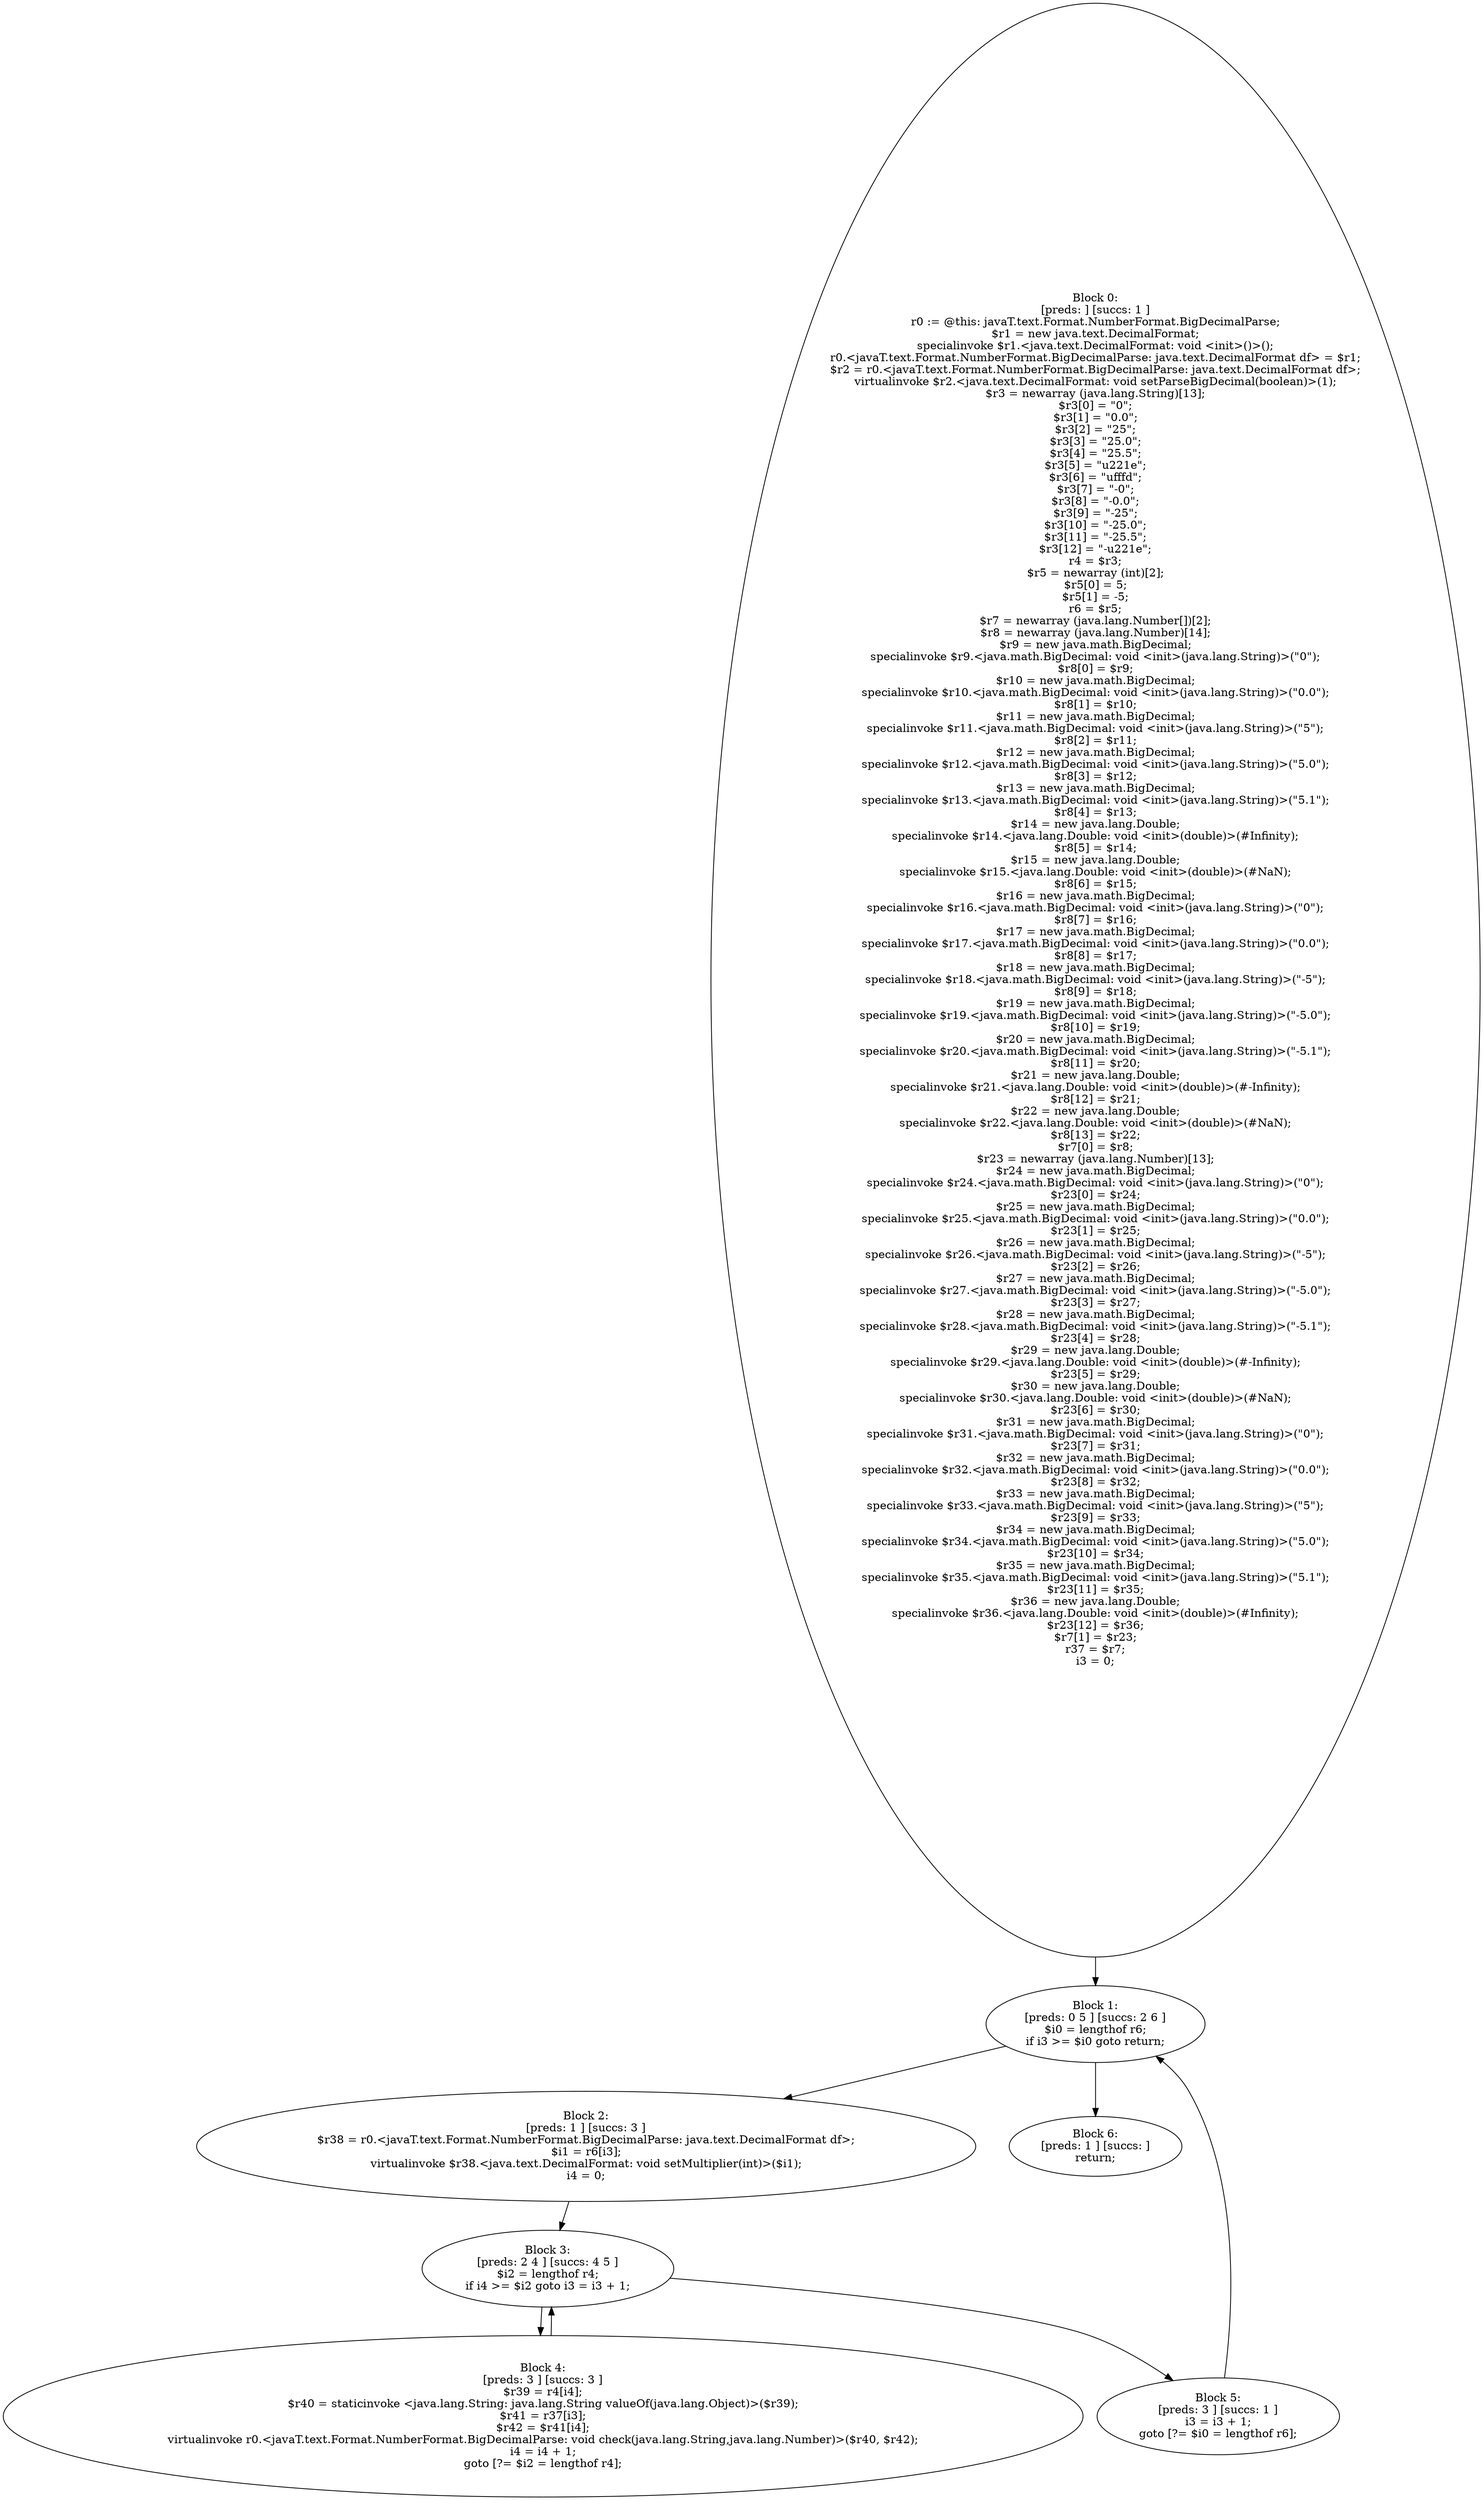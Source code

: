 digraph "unitGraph" {
    "Block 0:
[preds: ] [succs: 1 ]
r0 := @this: javaT.text.Format.NumberFormat.BigDecimalParse;
$r1 = new java.text.DecimalFormat;
specialinvoke $r1.<java.text.DecimalFormat: void <init>()>();
r0.<javaT.text.Format.NumberFormat.BigDecimalParse: java.text.DecimalFormat df> = $r1;
$r2 = r0.<javaT.text.Format.NumberFormat.BigDecimalParse: java.text.DecimalFormat df>;
virtualinvoke $r2.<java.text.DecimalFormat: void setParseBigDecimal(boolean)>(1);
$r3 = newarray (java.lang.String)[13];
$r3[0] = \"0\";
$r3[1] = \"0.0\";
$r3[2] = \"25\";
$r3[3] = \"25.0\";
$r3[4] = \"25.5\";
$r3[5] = \"\u221e\";
$r3[6] = \"\ufffd\";
$r3[7] = \"-0\";
$r3[8] = \"-0.0\";
$r3[9] = \"-25\";
$r3[10] = \"-25.0\";
$r3[11] = \"-25.5\";
$r3[12] = \"-\u221e\";
r4 = $r3;
$r5 = newarray (int)[2];
$r5[0] = 5;
$r5[1] = -5;
r6 = $r5;
$r7 = newarray (java.lang.Number[])[2];
$r8 = newarray (java.lang.Number)[14];
$r9 = new java.math.BigDecimal;
specialinvoke $r9.<java.math.BigDecimal: void <init>(java.lang.String)>(\"0\");
$r8[0] = $r9;
$r10 = new java.math.BigDecimal;
specialinvoke $r10.<java.math.BigDecimal: void <init>(java.lang.String)>(\"0.0\");
$r8[1] = $r10;
$r11 = new java.math.BigDecimal;
specialinvoke $r11.<java.math.BigDecimal: void <init>(java.lang.String)>(\"5\");
$r8[2] = $r11;
$r12 = new java.math.BigDecimal;
specialinvoke $r12.<java.math.BigDecimal: void <init>(java.lang.String)>(\"5.0\");
$r8[3] = $r12;
$r13 = new java.math.BigDecimal;
specialinvoke $r13.<java.math.BigDecimal: void <init>(java.lang.String)>(\"5.1\");
$r8[4] = $r13;
$r14 = new java.lang.Double;
specialinvoke $r14.<java.lang.Double: void <init>(double)>(#Infinity);
$r8[5] = $r14;
$r15 = new java.lang.Double;
specialinvoke $r15.<java.lang.Double: void <init>(double)>(#NaN);
$r8[6] = $r15;
$r16 = new java.math.BigDecimal;
specialinvoke $r16.<java.math.BigDecimal: void <init>(java.lang.String)>(\"0\");
$r8[7] = $r16;
$r17 = new java.math.BigDecimal;
specialinvoke $r17.<java.math.BigDecimal: void <init>(java.lang.String)>(\"0.0\");
$r8[8] = $r17;
$r18 = new java.math.BigDecimal;
specialinvoke $r18.<java.math.BigDecimal: void <init>(java.lang.String)>(\"-5\");
$r8[9] = $r18;
$r19 = new java.math.BigDecimal;
specialinvoke $r19.<java.math.BigDecimal: void <init>(java.lang.String)>(\"-5.0\");
$r8[10] = $r19;
$r20 = new java.math.BigDecimal;
specialinvoke $r20.<java.math.BigDecimal: void <init>(java.lang.String)>(\"-5.1\");
$r8[11] = $r20;
$r21 = new java.lang.Double;
specialinvoke $r21.<java.lang.Double: void <init>(double)>(#-Infinity);
$r8[12] = $r21;
$r22 = new java.lang.Double;
specialinvoke $r22.<java.lang.Double: void <init>(double)>(#NaN);
$r8[13] = $r22;
$r7[0] = $r8;
$r23 = newarray (java.lang.Number)[13];
$r24 = new java.math.BigDecimal;
specialinvoke $r24.<java.math.BigDecimal: void <init>(java.lang.String)>(\"0\");
$r23[0] = $r24;
$r25 = new java.math.BigDecimal;
specialinvoke $r25.<java.math.BigDecimal: void <init>(java.lang.String)>(\"0.0\");
$r23[1] = $r25;
$r26 = new java.math.BigDecimal;
specialinvoke $r26.<java.math.BigDecimal: void <init>(java.lang.String)>(\"-5\");
$r23[2] = $r26;
$r27 = new java.math.BigDecimal;
specialinvoke $r27.<java.math.BigDecimal: void <init>(java.lang.String)>(\"-5.0\");
$r23[3] = $r27;
$r28 = new java.math.BigDecimal;
specialinvoke $r28.<java.math.BigDecimal: void <init>(java.lang.String)>(\"-5.1\");
$r23[4] = $r28;
$r29 = new java.lang.Double;
specialinvoke $r29.<java.lang.Double: void <init>(double)>(#-Infinity);
$r23[5] = $r29;
$r30 = new java.lang.Double;
specialinvoke $r30.<java.lang.Double: void <init>(double)>(#NaN);
$r23[6] = $r30;
$r31 = new java.math.BigDecimal;
specialinvoke $r31.<java.math.BigDecimal: void <init>(java.lang.String)>(\"0\");
$r23[7] = $r31;
$r32 = new java.math.BigDecimal;
specialinvoke $r32.<java.math.BigDecimal: void <init>(java.lang.String)>(\"0.0\");
$r23[8] = $r32;
$r33 = new java.math.BigDecimal;
specialinvoke $r33.<java.math.BigDecimal: void <init>(java.lang.String)>(\"5\");
$r23[9] = $r33;
$r34 = new java.math.BigDecimal;
specialinvoke $r34.<java.math.BigDecimal: void <init>(java.lang.String)>(\"5.0\");
$r23[10] = $r34;
$r35 = new java.math.BigDecimal;
specialinvoke $r35.<java.math.BigDecimal: void <init>(java.lang.String)>(\"5.1\");
$r23[11] = $r35;
$r36 = new java.lang.Double;
specialinvoke $r36.<java.lang.Double: void <init>(double)>(#Infinity);
$r23[12] = $r36;
$r7[1] = $r23;
r37 = $r7;
i3 = 0;
"
    "Block 1:
[preds: 0 5 ] [succs: 2 6 ]
$i0 = lengthof r6;
if i3 >= $i0 goto return;
"
    "Block 2:
[preds: 1 ] [succs: 3 ]
$r38 = r0.<javaT.text.Format.NumberFormat.BigDecimalParse: java.text.DecimalFormat df>;
$i1 = r6[i3];
virtualinvoke $r38.<java.text.DecimalFormat: void setMultiplier(int)>($i1);
i4 = 0;
"
    "Block 3:
[preds: 2 4 ] [succs: 4 5 ]
$i2 = lengthof r4;
if i4 >= $i2 goto i3 = i3 + 1;
"
    "Block 4:
[preds: 3 ] [succs: 3 ]
$r39 = r4[i4];
$r40 = staticinvoke <java.lang.String: java.lang.String valueOf(java.lang.Object)>($r39);
$r41 = r37[i3];
$r42 = $r41[i4];
virtualinvoke r0.<javaT.text.Format.NumberFormat.BigDecimalParse: void check(java.lang.String,java.lang.Number)>($r40, $r42);
i4 = i4 + 1;
goto [?= $i2 = lengthof r4];
"
    "Block 5:
[preds: 3 ] [succs: 1 ]
i3 = i3 + 1;
goto [?= $i0 = lengthof r6];
"
    "Block 6:
[preds: 1 ] [succs: ]
return;
"
    "Block 0:
[preds: ] [succs: 1 ]
r0 := @this: javaT.text.Format.NumberFormat.BigDecimalParse;
$r1 = new java.text.DecimalFormat;
specialinvoke $r1.<java.text.DecimalFormat: void <init>()>();
r0.<javaT.text.Format.NumberFormat.BigDecimalParse: java.text.DecimalFormat df> = $r1;
$r2 = r0.<javaT.text.Format.NumberFormat.BigDecimalParse: java.text.DecimalFormat df>;
virtualinvoke $r2.<java.text.DecimalFormat: void setParseBigDecimal(boolean)>(1);
$r3 = newarray (java.lang.String)[13];
$r3[0] = \"0\";
$r3[1] = \"0.0\";
$r3[2] = \"25\";
$r3[3] = \"25.0\";
$r3[4] = \"25.5\";
$r3[5] = \"\u221e\";
$r3[6] = \"\ufffd\";
$r3[7] = \"-0\";
$r3[8] = \"-0.0\";
$r3[9] = \"-25\";
$r3[10] = \"-25.0\";
$r3[11] = \"-25.5\";
$r3[12] = \"-\u221e\";
r4 = $r3;
$r5 = newarray (int)[2];
$r5[0] = 5;
$r5[1] = -5;
r6 = $r5;
$r7 = newarray (java.lang.Number[])[2];
$r8 = newarray (java.lang.Number)[14];
$r9 = new java.math.BigDecimal;
specialinvoke $r9.<java.math.BigDecimal: void <init>(java.lang.String)>(\"0\");
$r8[0] = $r9;
$r10 = new java.math.BigDecimal;
specialinvoke $r10.<java.math.BigDecimal: void <init>(java.lang.String)>(\"0.0\");
$r8[1] = $r10;
$r11 = new java.math.BigDecimal;
specialinvoke $r11.<java.math.BigDecimal: void <init>(java.lang.String)>(\"5\");
$r8[2] = $r11;
$r12 = new java.math.BigDecimal;
specialinvoke $r12.<java.math.BigDecimal: void <init>(java.lang.String)>(\"5.0\");
$r8[3] = $r12;
$r13 = new java.math.BigDecimal;
specialinvoke $r13.<java.math.BigDecimal: void <init>(java.lang.String)>(\"5.1\");
$r8[4] = $r13;
$r14 = new java.lang.Double;
specialinvoke $r14.<java.lang.Double: void <init>(double)>(#Infinity);
$r8[5] = $r14;
$r15 = new java.lang.Double;
specialinvoke $r15.<java.lang.Double: void <init>(double)>(#NaN);
$r8[6] = $r15;
$r16 = new java.math.BigDecimal;
specialinvoke $r16.<java.math.BigDecimal: void <init>(java.lang.String)>(\"0\");
$r8[7] = $r16;
$r17 = new java.math.BigDecimal;
specialinvoke $r17.<java.math.BigDecimal: void <init>(java.lang.String)>(\"0.0\");
$r8[8] = $r17;
$r18 = new java.math.BigDecimal;
specialinvoke $r18.<java.math.BigDecimal: void <init>(java.lang.String)>(\"-5\");
$r8[9] = $r18;
$r19 = new java.math.BigDecimal;
specialinvoke $r19.<java.math.BigDecimal: void <init>(java.lang.String)>(\"-5.0\");
$r8[10] = $r19;
$r20 = new java.math.BigDecimal;
specialinvoke $r20.<java.math.BigDecimal: void <init>(java.lang.String)>(\"-5.1\");
$r8[11] = $r20;
$r21 = new java.lang.Double;
specialinvoke $r21.<java.lang.Double: void <init>(double)>(#-Infinity);
$r8[12] = $r21;
$r22 = new java.lang.Double;
specialinvoke $r22.<java.lang.Double: void <init>(double)>(#NaN);
$r8[13] = $r22;
$r7[0] = $r8;
$r23 = newarray (java.lang.Number)[13];
$r24 = new java.math.BigDecimal;
specialinvoke $r24.<java.math.BigDecimal: void <init>(java.lang.String)>(\"0\");
$r23[0] = $r24;
$r25 = new java.math.BigDecimal;
specialinvoke $r25.<java.math.BigDecimal: void <init>(java.lang.String)>(\"0.0\");
$r23[1] = $r25;
$r26 = new java.math.BigDecimal;
specialinvoke $r26.<java.math.BigDecimal: void <init>(java.lang.String)>(\"-5\");
$r23[2] = $r26;
$r27 = new java.math.BigDecimal;
specialinvoke $r27.<java.math.BigDecimal: void <init>(java.lang.String)>(\"-5.0\");
$r23[3] = $r27;
$r28 = new java.math.BigDecimal;
specialinvoke $r28.<java.math.BigDecimal: void <init>(java.lang.String)>(\"-5.1\");
$r23[4] = $r28;
$r29 = new java.lang.Double;
specialinvoke $r29.<java.lang.Double: void <init>(double)>(#-Infinity);
$r23[5] = $r29;
$r30 = new java.lang.Double;
specialinvoke $r30.<java.lang.Double: void <init>(double)>(#NaN);
$r23[6] = $r30;
$r31 = new java.math.BigDecimal;
specialinvoke $r31.<java.math.BigDecimal: void <init>(java.lang.String)>(\"0\");
$r23[7] = $r31;
$r32 = new java.math.BigDecimal;
specialinvoke $r32.<java.math.BigDecimal: void <init>(java.lang.String)>(\"0.0\");
$r23[8] = $r32;
$r33 = new java.math.BigDecimal;
specialinvoke $r33.<java.math.BigDecimal: void <init>(java.lang.String)>(\"5\");
$r23[9] = $r33;
$r34 = new java.math.BigDecimal;
specialinvoke $r34.<java.math.BigDecimal: void <init>(java.lang.String)>(\"5.0\");
$r23[10] = $r34;
$r35 = new java.math.BigDecimal;
specialinvoke $r35.<java.math.BigDecimal: void <init>(java.lang.String)>(\"5.1\");
$r23[11] = $r35;
$r36 = new java.lang.Double;
specialinvoke $r36.<java.lang.Double: void <init>(double)>(#Infinity);
$r23[12] = $r36;
$r7[1] = $r23;
r37 = $r7;
i3 = 0;
"->"Block 1:
[preds: 0 5 ] [succs: 2 6 ]
$i0 = lengthof r6;
if i3 >= $i0 goto return;
";
    "Block 1:
[preds: 0 5 ] [succs: 2 6 ]
$i0 = lengthof r6;
if i3 >= $i0 goto return;
"->"Block 2:
[preds: 1 ] [succs: 3 ]
$r38 = r0.<javaT.text.Format.NumberFormat.BigDecimalParse: java.text.DecimalFormat df>;
$i1 = r6[i3];
virtualinvoke $r38.<java.text.DecimalFormat: void setMultiplier(int)>($i1);
i4 = 0;
";
    "Block 1:
[preds: 0 5 ] [succs: 2 6 ]
$i0 = lengthof r6;
if i3 >= $i0 goto return;
"->"Block 6:
[preds: 1 ] [succs: ]
return;
";
    "Block 2:
[preds: 1 ] [succs: 3 ]
$r38 = r0.<javaT.text.Format.NumberFormat.BigDecimalParse: java.text.DecimalFormat df>;
$i1 = r6[i3];
virtualinvoke $r38.<java.text.DecimalFormat: void setMultiplier(int)>($i1);
i4 = 0;
"->"Block 3:
[preds: 2 4 ] [succs: 4 5 ]
$i2 = lengthof r4;
if i4 >= $i2 goto i3 = i3 + 1;
";
    "Block 3:
[preds: 2 4 ] [succs: 4 5 ]
$i2 = lengthof r4;
if i4 >= $i2 goto i3 = i3 + 1;
"->"Block 4:
[preds: 3 ] [succs: 3 ]
$r39 = r4[i4];
$r40 = staticinvoke <java.lang.String: java.lang.String valueOf(java.lang.Object)>($r39);
$r41 = r37[i3];
$r42 = $r41[i4];
virtualinvoke r0.<javaT.text.Format.NumberFormat.BigDecimalParse: void check(java.lang.String,java.lang.Number)>($r40, $r42);
i4 = i4 + 1;
goto [?= $i2 = lengthof r4];
";
    "Block 3:
[preds: 2 4 ] [succs: 4 5 ]
$i2 = lengthof r4;
if i4 >= $i2 goto i3 = i3 + 1;
"->"Block 5:
[preds: 3 ] [succs: 1 ]
i3 = i3 + 1;
goto [?= $i0 = lengthof r6];
";
    "Block 4:
[preds: 3 ] [succs: 3 ]
$r39 = r4[i4];
$r40 = staticinvoke <java.lang.String: java.lang.String valueOf(java.lang.Object)>($r39);
$r41 = r37[i3];
$r42 = $r41[i4];
virtualinvoke r0.<javaT.text.Format.NumberFormat.BigDecimalParse: void check(java.lang.String,java.lang.Number)>($r40, $r42);
i4 = i4 + 1;
goto [?= $i2 = lengthof r4];
"->"Block 3:
[preds: 2 4 ] [succs: 4 5 ]
$i2 = lengthof r4;
if i4 >= $i2 goto i3 = i3 + 1;
";
    "Block 5:
[preds: 3 ] [succs: 1 ]
i3 = i3 + 1;
goto [?= $i0 = lengthof r6];
"->"Block 1:
[preds: 0 5 ] [succs: 2 6 ]
$i0 = lengthof r6;
if i3 >= $i0 goto return;
";
}
